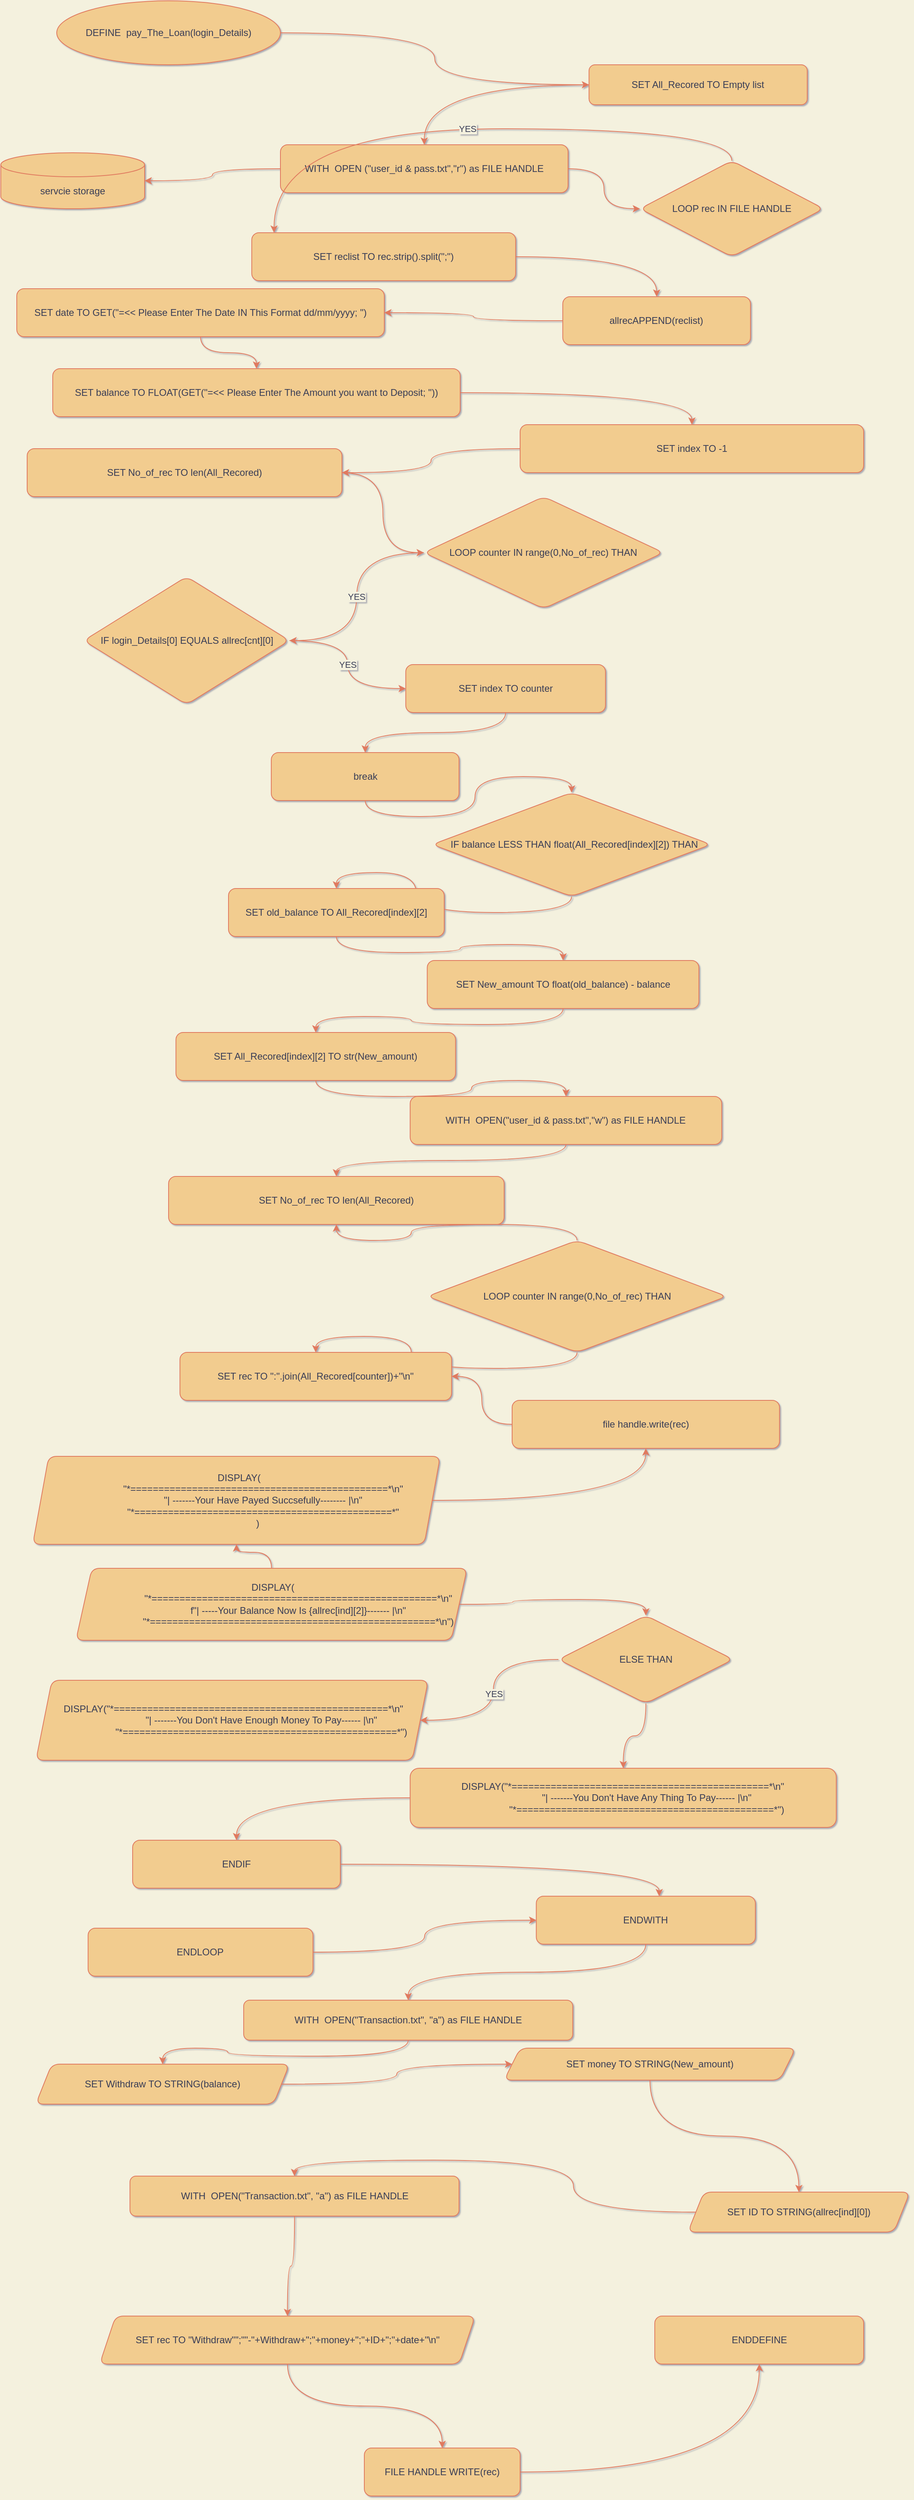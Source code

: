 <mxfile version="15.8.4" type="device"><diagram id="C5RBs43oDa-KdzZeNtuy" name="Page-1"><mxGraphModel dx="2595" dy="-33014" grid="1" gridSize="10" guides="1" tooltips="1" connect="1" arrows="1" fold="1" page="1" pageScale="1" pageWidth="1169" pageHeight="827" background="#F4F1DE" math="0" shadow="1"><root><mxCell id="WIyWlLk6GJQsqaUBKTNV-0"/><mxCell id="WIyWlLk6GJQsqaUBKTNV-1" parent="WIyWlLk6GJQsqaUBKTNV-0"/><mxCell id="_DGL2RDnUdpKShaB6nqp-0" style="edgeStyle=orthogonalEdgeStyle;orthogonalLoop=1;jettySize=auto;html=1;labelBackgroundColor=#F4F1DE;strokeColor=#E07A5F;fontColor=#393C56;curved=1;" edge="1" parent="WIyWlLk6GJQsqaUBKTNV-1" source="_DGL2RDnUdpKShaB6nqp-51" target="_DGL2RDnUdpKShaB6nqp-2"><mxGeometry relative="1" as="geometry"><mxPoint x="286" y="34060" as="sourcePoint"/></mxGeometry></mxCell><mxCell id="_DGL2RDnUdpKShaB6nqp-1" style="edgeStyle=orthogonalEdgeStyle;orthogonalLoop=1;jettySize=auto;html=1;labelBackgroundColor=#F4F1DE;strokeColor=#E07A5F;fontColor=#393C56;curved=1;" edge="1" parent="WIyWlLk6GJQsqaUBKTNV-1" source="_DGL2RDnUdpKShaB6nqp-2" target="_DGL2RDnUdpKShaB6nqp-5"><mxGeometry relative="1" as="geometry"/></mxCell><mxCell id="_DGL2RDnUdpKShaB6nqp-2" value="SET All_Recored TO Empty list" style="whiteSpace=wrap;html=1;fillColor=#F2CC8F;strokeColor=#E07A5F;fontColor=#393C56;rounded=1;" vertex="1" parent="WIyWlLk6GJQsqaUBKTNV-1"><mxGeometry x="752.25" y="34880" width="273.12" height="50" as="geometry"/></mxCell><mxCell id="_DGL2RDnUdpKShaB6nqp-3" style="edgeStyle=orthogonalEdgeStyle;orthogonalLoop=1;jettySize=auto;html=1;labelBackgroundColor=#F4F1DE;strokeColor=#E07A5F;fontColor=#393C56;curved=1;" edge="1" parent="WIyWlLk6GJQsqaUBKTNV-1" source="_DGL2RDnUdpKShaB6nqp-5" target="_DGL2RDnUdpKShaB6nqp-12"><mxGeometry relative="1" as="geometry"/></mxCell><mxCell id="_DGL2RDnUdpKShaB6nqp-4" style="edgeStyle=orthogonalEdgeStyle;orthogonalLoop=1;jettySize=auto;html=1;labelBackgroundColor=#F4F1DE;strokeColor=#E07A5F;fontColor=#393C56;curved=1;" edge="1" parent="WIyWlLk6GJQsqaUBKTNV-1" source="_DGL2RDnUdpKShaB6nqp-5" target="_DGL2RDnUdpKShaB6nqp-7"><mxGeometry relative="1" as="geometry"/></mxCell><mxCell id="_DGL2RDnUdpKShaB6nqp-5" value="WITH&amp;nbsp; OPEN (&quot;user_id &amp;amp; pass.txt&quot;,&quot;r&quot;) as FILE HANDLE" style="whiteSpace=wrap;html=1;fillColor=#F2CC8F;strokeColor=#E07A5F;fontColor=#393C56;rounded=1;" vertex="1" parent="WIyWlLk6GJQsqaUBKTNV-1"><mxGeometry x="366" y="34980" width="360" height="60" as="geometry"/></mxCell><mxCell id="_DGL2RDnUdpKShaB6nqp-6" value="YES" style="edgeStyle=orthogonalEdgeStyle;orthogonalLoop=1;jettySize=auto;html=1;labelBackgroundColor=#F4F1DE;strokeColor=#E07A5F;fontColor=#393C56;curved=1;" edge="1" parent="WIyWlLk6GJQsqaUBKTNV-1" source="_DGL2RDnUdpKShaB6nqp-7" target="_DGL2RDnUdpKShaB6nqp-9"><mxGeometry relative="1" as="geometry"><Array as="points"><mxPoint x="358" y="34960"/></Array></mxGeometry></mxCell><mxCell id="_DGL2RDnUdpKShaB6nqp-7" value="LOOP rec IN FILE HANDLE" style="rhombus;whiteSpace=wrap;html=1;fillColor=#F2CC8F;strokeColor=#E07A5F;fontColor=#393C56;rounded=1;" vertex="1" parent="WIyWlLk6GJQsqaUBKTNV-1"><mxGeometry x="816" y="35000" width="230" height="120" as="geometry"/></mxCell><mxCell id="_DGL2RDnUdpKShaB6nqp-8" style="edgeStyle=orthogonalEdgeStyle;orthogonalLoop=1;jettySize=auto;html=1;labelBackgroundColor=#F4F1DE;strokeColor=#E07A5F;fontColor=#393C56;curved=1;" edge="1" parent="WIyWlLk6GJQsqaUBKTNV-1" source="_DGL2RDnUdpKShaB6nqp-9" target="_DGL2RDnUdpKShaB6nqp-11"><mxGeometry relative="1" as="geometry"/></mxCell><mxCell id="_DGL2RDnUdpKShaB6nqp-9" value="SET reclist TO rec.strip().split(&quot;;&quot;)" style="whiteSpace=wrap;html=1;fillColor=#F2CC8F;strokeColor=#E07A5F;fontColor=#393C56;rounded=1;" vertex="1" parent="WIyWlLk6GJQsqaUBKTNV-1"><mxGeometry x="330.11" y="35090" width="330.32" height="60" as="geometry"/></mxCell><mxCell id="_DGL2RDnUdpKShaB6nqp-10" style="edgeStyle=orthogonalEdgeStyle;orthogonalLoop=1;jettySize=auto;html=1;labelBackgroundColor=#F4F1DE;strokeColor=#E07A5F;fontColor=#393C56;curved=1;" edge="1" parent="WIyWlLk6GJQsqaUBKTNV-1" source="_DGL2RDnUdpKShaB6nqp-11" target="_DGL2RDnUdpKShaB6nqp-62"><mxGeometry relative="1" as="geometry"/></mxCell><mxCell id="_DGL2RDnUdpKShaB6nqp-11" value="allrecAPPEND(reclist)" style="whiteSpace=wrap;html=1;fillColor=#F2CC8F;strokeColor=#E07A5F;fontColor=#393C56;rounded=1;" vertex="1" parent="WIyWlLk6GJQsqaUBKTNV-1"><mxGeometry x="719.37" y="35170" width="235" height="60" as="geometry"/></mxCell><mxCell id="_DGL2RDnUdpKShaB6nqp-12" value="servcie storage" style="shape=cylinder3;whiteSpace=wrap;html=1;boundedLbl=1;backgroundOutline=1;size=15;fillColor=#F2CC8F;strokeColor=#E07A5F;fontColor=#393C56;rounded=1;" vertex="1" parent="WIyWlLk6GJQsqaUBKTNV-1"><mxGeometry x="16" y="34990" width="180" height="70" as="geometry"/></mxCell><mxCell id="_DGL2RDnUdpKShaB6nqp-13" style="edgeStyle=orthogonalEdgeStyle;orthogonalLoop=1;jettySize=auto;html=1;labelBackgroundColor=#F4F1DE;strokeColor=#E07A5F;fontColor=#393C56;curved=1;" edge="1" parent="WIyWlLk6GJQsqaUBKTNV-1" source="_DGL2RDnUdpKShaB6nqp-14" target="_DGL2RDnUdpKShaB6nqp-16"><mxGeometry relative="1" as="geometry"/></mxCell><mxCell id="_DGL2RDnUdpKShaB6nqp-14" value="SET balance TO FLOAT(GET(&quot;=&amp;lt;&amp;lt; Please Enter The Amount you want to Deposit; &quot;))" style="whiteSpace=wrap;html=1;fillColor=#F2CC8F;strokeColor=#E07A5F;fontColor=#393C56;rounded=1;" vertex="1" parent="WIyWlLk6GJQsqaUBKTNV-1"><mxGeometry x="81" y="35260" width="510" height="60" as="geometry"/></mxCell><mxCell id="_DGL2RDnUdpKShaB6nqp-15" style="edgeStyle=orthogonalEdgeStyle;orthogonalLoop=1;jettySize=auto;html=1;labelBackgroundColor=#F4F1DE;strokeColor=#E07A5F;fontColor=#393C56;curved=1;" edge="1" parent="WIyWlLk6GJQsqaUBKTNV-1" source="_DGL2RDnUdpKShaB6nqp-16" target="_DGL2RDnUdpKShaB6nqp-18"><mxGeometry relative="1" as="geometry"/></mxCell><mxCell id="_DGL2RDnUdpKShaB6nqp-16" value="SET index TO -1" style="whiteSpace=wrap;html=1;fillColor=#F2CC8F;strokeColor=#E07A5F;fontColor=#393C56;rounded=1;" vertex="1" parent="WIyWlLk6GJQsqaUBKTNV-1"><mxGeometry x="666" y="35330" width="430" height="60" as="geometry"/></mxCell><mxCell id="_DGL2RDnUdpKShaB6nqp-17" style="edgeStyle=orthogonalEdgeStyle;orthogonalLoop=1;jettySize=auto;html=1;labelBackgroundColor=#F4F1DE;strokeColor=#E07A5F;fontColor=#393C56;curved=1;" edge="1" parent="WIyWlLk6GJQsqaUBKTNV-1" source="_DGL2RDnUdpKShaB6nqp-18" target="_DGL2RDnUdpKShaB6nqp-20"><mxGeometry relative="1" as="geometry"/></mxCell><mxCell id="_DGL2RDnUdpKShaB6nqp-18" value="SET No_of_rec TO len(All_Recored)" style="whiteSpace=wrap;html=1;fillColor=#F2CC8F;strokeColor=#E07A5F;fontColor=#393C56;rounded=1;" vertex="1" parent="WIyWlLk6GJQsqaUBKTNV-1"><mxGeometry x="48.99" y="35360" width="394.02" height="60" as="geometry"/></mxCell><mxCell id="_DGL2RDnUdpKShaB6nqp-19" value="YES" style="edgeStyle=orthogonalEdgeStyle;orthogonalLoop=1;jettySize=auto;html=1;labelBackgroundColor=#F4F1DE;strokeColor=#E07A5F;fontColor=#393C56;curved=1;" edge="1" parent="WIyWlLk6GJQsqaUBKTNV-1" source="_DGL2RDnUdpKShaB6nqp-20" target="_DGL2RDnUdpKShaB6nqp-22"><mxGeometry relative="1" as="geometry"/></mxCell><mxCell id="_DGL2RDnUdpKShaB6nqp-20" value="LOOP counter IN range(0,No_of_rec) THAN" style="rhombus;whiteSpace=wrap;html=1;fillColor=#F2CC8F;strokeColor=#E07A5F;fontColor=#393C56;rounded=1;" vertex="1" parent="WIyWlLk6GJQsqaUBKTNV-1"><mxGeometry x="545.47" y="35420" width="300" height="140" as="geometry"/></mxCell><mxCell id="_DGL2RDnUdpKShaB6nqp-21" value="YES" style="edgeStyle=orthogonalEdgeStyle;orthogonalLoop=1;jettySize=auto;html=1;labelBackgroundColor=#F4F1DE;strokeColor=#E07A5F;fontColor=#393C56;curved=1;" edge="1" parent="WIyWlLk6GJQsqaUBKTNV-1" source="_DGL2RDnUdpKShaB6nqp-22" target="_DGL2RDnUdpKShaB6nqp-26"><mxGeometry relative="1" as="geometry"/></mxCell><mxCell id="_DGL2RDnUdpKShaB6nqp-22" value="IF login_Details[0] EQUALS allrec[cnt][0]" style="rhombus;whiteSpace=wrap;html=1;fillColor=#F2CC8F;strokeColor=#E07A5F;fontColor=#393C56;rounded=1;" vertex="1" parent="WIyWlLk6GJQsqaUBKTNV-1"><mxGeometry x="119.76" y="35520" width="257.5" height="160" as="geometry"/></mxCell><mxCell id="_DGL2RDnUdpKShaB6nqp-23" style="edgeStyle=orthogonalEdgeStyle;orthogonalLoop=1;jettySize=auto;html=1;labelBackgroundColor=#F4F1DE;strokeColor=#E07A5F;fontColor=#393C56;curved=1;" edge="1" parent="WIyWlLk6GJQsqaUBKTNV-1" source="_DGL2RDnUdpKShaB6nqp-24" target="_DGL2RDnUdpKShaB6nqp-28"><mxGeometry relative="1" as="geometry"/></mxCell><mxCell id="_DGL2RDnUdpKShaB6nqp-24" value="break" style="whiteSpace=wrap;html=1;fillColor=#F2CC8F;strokeColor=#E07A5F;fontColor=#393C56;rounded=1;" vertex="1" parent="WIyWlLk6GJQsqaUBKTNV-1"><mxGeometry x="354.55" y="35740" width="234.99" height="60" as="geometry"/></mxCell><mxCell id="_DGL2RDnUdpKShaB6nqp-25" style="edgeStyle=orthogonalEdgeStyle;orthogonalLoop=1;jettySize=auto;html=1;labelBackgroundColor=#F4F1DE;strokeColor=#E07A5F;fontColor=#393C56;curved=1;" edge="1" parent="WIyWlLk6GJQsqaUBKTNV-1" source="_DGL2RDnUdpKShaB6nqp-26" target="_DGL2RDnUdpKShaB6nqp-24"><mxGeometry relative="1" as="geometry"/></mxCell><mxCell id="_DGL2RDnUdpKShaB6nqp-26" value="SET index TO counter" style="whiteSpace=wrap;html=1;fillColor=#F2CC8F;strokeColor=#E07A5F;fontColor=#393C56;rounded=1;" vertex="1" parent="WIyWlLk6GJQsqaUBKTNV-1"><mxGeometry x="522.88" y="35630" width="250" height="60" as="geometry"/></mxCell><mxCell id="_DGL2RDnUdpKShaB6nqp-27" value="YES" style="edgeStyle=orthogonalEdgeStyle;orthogonalLoop=1;jettySize=auto;html=1;labelBackgroundColor=#F4F1DE;strokeColor=#E07A5F;fontColor=#393C56;curved=1;" edge="1" parent="WIyWlLk6GJQsqaUBKTNV-1" source="_DGL2RDnUdpKShaB6nqp-28" target="_DGL2RDnUdpKShaB6nqp-30"><mxGeometry relative="1" as="geometry"/></mxCell><mxCell id="_DGL2RDnUdpKShaB6nqp-28" value="&amp;nbsp; IF balance LESS THAN float(All_Recored[index][2]) THAN" style="rhombus;whiteSpace=wrap;html=1;fillColor=#F2CC8F;strokeColor=#E07A5F;fontColor=#393C56;rounded=1;" vertex="1" parent="WIyWlLk6GJQsqaUBKTNV-1"><mxGeometry x="556" y="35790" width="348.91" height="130" as="geometry"/></mxCell><mxCell id="_DGL2RDnUdpKShaB6nqp-29" style="edgeStyle=orthogonalEdgeStyle;orthogonalLoop=1;jettySize=auto;html=1;labelBackgroundColor=#F4F1DE;strokeColor=#E07A5F;fontColor=#393C56;curved=1;" edge="1" parent="WIyWlLk6GJQsqaUBKTNV-1" source="_DGL2RDnUdpKShaB6nqp-30" target="_DGL2RDnUdpKShaB6nqp-34"><mxGeometry relative="1" as="geometry"/></mxCell><mxCell id="_DGL2RDnUdpKShaB6nqp-30" value="SET old_balance TO All_Recored[index][2]" style="whiteSpace=wrap;html=1;fillColor=#F2CC8F;strokeColor=#E07A5F;fontColor=#393C56;rounded=1;" vertex="1" parent="WIyWlLk6GJQsqaUBKTNV-1"><mxGeometry x="301" y="35910" width="270" height="60" as="geometry"/></mxCell><mxCell id="_DGL2RDnUdpKShaB6nqp-31" style="edgeStyle=orthogonalEdgeStyle;orthogonalLoop=1;jettySize=auto;html=1;fontSize=9;labelBackgroundColor=#F4F1DE;strokeColor=#E07A5F;fontColor=#393C56;curved=1;" edge="1" parent="WIyWlLk6GJQsqaUBKTNV-1" source="_DGL2RDnUdpKShaB6nqp-32" target="_DGL2RDnUdpKShaB6nqp-36"><mxGeometry relative="1" as="geometry"/></mxCell><mxCell id="_DGL2RDnUdpKShaB6nqp-32" value="SET All_Recored[index][2] TO str(New_amount)" style="whiteSpace=wrap;html=1;fillColor=#F2CC8F;strokeColor=#E07A5F;fontColor=#393C56;rounded=1;" vertex="1" parent="WIyWlLk6GJQsqaUBKTNV-1"><mxGeometry x="235.22" y="36090" width="350" height="60" as="geometry"/></mxCell><mxCell id="_DGL2RDnUdpKShaB6nqp-33" style="edgeStyle=orthogonalEdgeStyle;orthogonalLoop=1;jettySize=auto;html=1;labelBackgroundColor=#F4F1DE;strokeColor=#E07A5F;fontColor=#393C56;curved=1;" edge="1" parent="WIyWlLk6GJQsqaUBKTNV-1" source="_DGL2RDnUdpKShaB6nqp-34" target="_DGL2RDnUdpKShaB6nqp-32"><mxGeometry relative="1" as="geometry"/></mxCell><mxCell id="_DGL2RDnUdpKShaB6nqp-34" value="SET New_amount TO float(old_balance) - balance" style="whiteSpace=wrap;html=1;fillColor=#F2CC8F;strokeColor=#E07A5F;fontColor=#393C56;rounded=1;" vertex="1" parent="WIyWlLk6GJQsqaUBKTNV-1"><mxGeometry x="549.76" y="36000" width="340" height="60" as="geometry"/></mxCell><mxCell id="_DGL2RDnUdpKShaB6nqp-35" style="edgeStyle=orthogonalEdgeStyle;orthogonalLoop=1;jettySize=auto;html=1;fontSize=9;labelBackgroundColor=#F4F1DE;strokeColor=#E07A5F;fontColor=#393C56;curved=1;" edge="1" parent="WIyWlLk6GJQsqaUBKTNV-1" source="_DGL2RDnUdpKShaB6nqp-36" target="_DGL2RDnUdpKShaB6nqp-37"><mxGeometry relative="1" as="geometry"/></mxCell><mxCell id="_DGL2RDnUdpKShaB6nqp-36" value="WITH&amp;nbsp; OPEN(&quot;user_id &amp;amp; pass.txt&quot;,&quot;w&quot;) as FILE HANDLE" style="whiteSpace=wrap;html=1;fillColor=#F2CC8F;strokeColor=#E07A5F;fontColor=#393C56;rounded=1;" vertex="1" parent="WIyWlLk6GJQsqaUBKTNV-1"><mxGeometry x="528.35" y="36170" width="390" height="60" as="geometry"/></mxCell><mxCell id="_DGL2RDnUdpKShaB6nqp-37" value="SET No_of_rec TO len(All_Recored)" style="whiteSpace=wrap;html=1;fillColor=#F2CC8F;strokeColor=#E07A5F;fontColor=#393C56;rounded=1;" vertex="1" parent="WIyWlLk6GJQsqaUBKTNV-1"><mxGeometry x="226" y="36270" width="420" height="60" as="geometry"/></mxCell><mxCell id="_DGL2RDnUdpKShaB6nqp-38" style="edgeStyle=orthogonalEdgeStyle;orthogonalLoop=1;jettySize=auto;html=1;labelBackgroundColor=#F4F1DE;strokeColor=#E07A5F;fontColor=#393C56;curved=1;" edge="1" parent="WIyWlLk6GJQsqaUBKTNV-1" source="_DGL2RDnUdpKShaB6nqp-40" target="_DGL2RDnUdpKShaB6nqp-37"><mxGeometry relative="1" as="geometry"/></mxCell><mxCell id="_DGL2RDnUdpKShaB6nqp-39" value="YES" style="edgeStyle=orthogonalEdgeStyle;orthogonalLoop=1;jettySize=auto;html=1;fontSize=9;labelBackgroundColor=#F4F1DE;strokeColor=#E07A5F;fontColor=#393C56;curved=1;" edge="1" parent="WIyWlLk6GJQsqaUBKTNV-1" source="_DGL2RDnUdpKShaB6nqp-40" target="_DGL2RDnUdpKShaB6nqp-41"><mxGeometry relative="1" as="geometry"/></mxCell><mxCell id="_DGL2RDnUdpKShaB6nqp-40" value="LOOP counter IN range(0,No_of_rec) THAN" style="rhombus;whiteSpace=wrap;html=1;fillColor=#F2CC8F;strokeColor=#E07A5F;fontColor=#393C56;rounded=1;" vertex="1" parent="WIyWlLk6GJQsqaUBKTNV-1"><mxGeometry x="549.76" y="36350" width="375" height="140" as="geometry"/></mxCell><mxCell id="_DGL2RDnUdpKShaB6nqp-41" value="SET rec TO &quot;:&quot;.join(All_Recored[counter])+&quot;\n&quot;" style="whiteSpace=wrap;html=1;fillColor=#F2CC8F;strokeColor=#E07A5F;fontColor=#393C56;rounded=1;" vertex="1" parent="WIyWlLk6GJQsqaUBKTNV-1"><mxGeometry x="240.22" y="36490" width="340" height="60" as="geometry"/></mxCell><mxCell id="_DGL2RDnUdpKShaB6nqp-42" style="edgeStyle=orthogonalEdgeStyle;orthogonalLoop=1;jettySize=auto;html=1;labelBackgroundColor=#F4F1DE;strokeColor=#E07A5F;fontColor=#393C56;curved=1;" edge="1" parent="WIyWlLk6GJQsqaUBKTNV-1" source="_DGL2RDnUdpKShaB6nqp-43" target="_DGL2RDnUdpKShaB6nqp-41"><mxGeometry relative="1" as="geometry"/></mxCell><mxCell id="_DGL2RDnUdpKShaB6nqp-43" value="file handle.write(rec)" style="whiteSpace=wrap;html=1;fillColor=#F2CC8F;strokeColor=#E07A5F;fontColor=#393C56;rounded=1;" vertex="1" parent="WIyWlLk6GJQsqaUBKTNV-1"><mxGeometry x="656" y="36550" width="334.7" height="60" as="geometry"/></mxCell><mxCell id="_DGL2RDnUdpKShaB6nqp-44" style="edgeStyle=orthogonalEdgeStyle;orthogonalLoop=1;jettySize=auto;html=1;entryX=0.5;entryY=0;entryDx=0;entryDy=0;labelBackgroundColor=#F4F1DE;strokeColor=#E07A5F;fontColor=#393C56;curved=1;" edge="1" parent="WIyWlLk6GJQsqaUBKTNV-1" source="_DGL2RDnUdpKShaB6nqp-46" target="_DGL2RDnUdpKShaB6nqp-50"><mxGeometry relative="1" as="geometry"/></mxCell><mxCell id="_DGL2RDnUdpKShaB6nqp-45" style="edgeStyle=orthogonalEdgeStyle;orthogonalLoop=1;jettySize=auto;html=1;entryX=0.5;entryY=1;entryDx=0;entryDy=0;labelBackgroundColor=#F4F1DE;strokeColor=#E07A5F;fontColor=#393C56;curved=1;" edge="1" parent="WIyWlLk6GJQsqaUBKTNV-1" source="_DGL2RDnUdpKShaB6nqp-46" target="_DGL2RDnUdpKShaB6nqp-48"><mxGeometry relative="1" as="geometry"/></mxCell><mxCell id="_DGL2RDnUdpKShaB6nqp-46" value="&lt;div&gt;&amp;nbsp;DISPLAY(&lt;/div&gt;&lt;div&gt;&amp;nbsp; &amp;nbsp; &amp;nbsp; &amp;nbsp; &amp;nbsp; &amp;nbsp; &amp;nbsp; &amp;nbsp; &amp;nbsp; &amp;nbsp; &quot;*===================================================*\n&quot;&lt;/div&gt;&lt;div&gt;&amp;nbsp; &amp;nbsp; &amp;nbsp; &amp;nbsp; &amp;nbsp; &amp;nbsp; &amp;nbsp; &amp;nbsp; &amp;nbsp; &amp;nbsp; f&quot;| -----Your Balance Now Is {allrec[ind][2]}------- |\n&quot;&lt;/div&gt;&lt;div&gt;&amp;nbsp; &amp;nbsp; &amp;nbsp; &amp;nbsp; &amp;nbsp; &amp;nbsp; &amp;nbsp; &amp;nbsp; &amp;nbsp; &amp;nbsp; &quot;*===================================================*\n&quot;)&lt;/div&gt;" style="shape=parallelogram;perimeter=parallelogramPerimeter;whiteSpace=wrap;html=1;fixedSize=1;fillColor=#F2CC8F;strokeColor=#E07A5F;fontColor=#393C56;rounded=1;" vertex="1" parent="WIyWlLk6GJQsqaUBKTNV-1"><mxGeometry x="110" y="36760" width="489.75" height="90" as="geometry"/></mxCell><mxCell id="_DGL2RDnUdpKShaB6nqp-47" style="edgeStyle=orthogonalEdgeStyle;orthogonalLoop=1;jettySize=auto;html=1;labelBackgroundColor=#F4F1DE;strokeColor=#E07A5F;fontColor=#393C56;curved=1;" edge="1" parent="WIyWlLk6GJQsqaUBKTNV-1" source="_DGL2RDnUdpKShaB6nqp-48" target="_DGL2RDnUdpKShaB6nqp-43"><mxGeometry relative="1" as="geometry"/></mxCell><mxCell id="_DGL2RDnUdpKShaB6nqp-48" value="&lt;div&gt;&amp;nbsp; DISPLAY(&lt;/div&gt;&lt;div&gt;&amp;nbsp; &amp;nbsp; &amp;nbsp; &amp;nbsp; &amp;nbsp; &amp;nbsp; &amp;nbsp; &amp;nbsp; &amp;nbsp; &amp;nbsp; &quot;*==============================================*\n&quot;&lt;/div&gt;&lt;div&gt;&amp;nbsp; &amp;nbsp; &amp;nbsp; &amp;nbsp; &amp;nbsp; &amp;nbsp; &amp;nbsp; &amp;nbsp; &amp;nbsp; &amp;nbsp; &quot;| -------Your Have Payed Succsefully-------- |\n&quot;&lt;/div&gt;&lt;div&gt;&amp;nbsp; &amp;nbsp; &amp;nbsp; &amp;nbsp; &amp;nbsp; &amp;nbsp; &amp;nbsp; &amp;nbsp; &amp;nbsp; &amp;nbsp; &quot;*==============================================*&quot;&lt;/div&gt;&lt;div&gt;&amp;nbsp; &amp;nbsp; &amp;nbsp; &amp;nbsp; &amp;nbsp; &amp;nbsp; &amp;nbsp; &amp;nbsp; )&lt;/div&gt;" style="shape=parallelogram;perimeter=parallelogramPerimeter;whiteSpace=wrap;html=1;fixedSize=1;fillColor=#F2CC8F;strokeColor=#E07A5F;fontColor=#393C56;rounded=1;" vertex="1" parent="WIyWlLk6GJQsqaUBKTNV-1"><mxGeometry x="56" y="36620" width="510" height="110" as="geometry"/></mxCell><mxCell id="_DGL2RDnUdpKShaB6nqp-49" value="YES" style="edgeStyle=orthogonalEdgeStyle;orthogonalLoop=1;jettySize=auto;html=1;labelBackgroundColor=#F4F1DE;strokeColor=#E07A5F;fontColor=#393C56;curved=1;" edge="1" parent="WIyWlLk6GJQsqaUBKTNV-1" source="_DGL2RDnUdpKShaB6nqp-50" target="_DGL2RDnUdpKShaB6nqp-53"><mxGeometry relative="1" as="geometry"/></mxCell><mxCell id="_DGL2RDnUdpKShaB6nqp-80" value="" style="edgeStyle=orthogonalEdgeStyle;sketch=0;orthogonalLoop=1;jettySize=auto;html=1;fontColor=#393C56;strokeColor=#E07A5F;fillColor=#F2CC8F;curved=1;" edge="1" parent="WIyWlLk6GJQsqaUBKTNV-1" source="_DGL2RDnUdpKShaB6nqp-50" target="_DGL2RDnUdpKShaB6nqp-79"><mxGeometry relative="1" as="geometry"/></mxCell><mxCell id="_DGL2RDnUdpKShaB6nqp-50" value="ELSE THAN" style="rhombus;whiteSpace=wrap;html=1;fillColor=#F2CC8F;strokeColor=#E07A5F;fontColor=#393C56;rounded=1;" vertex="1" parent="WIyWlLk6GJQsqaUBKTNV-1"><mxGeometry x="713.98" y="36819" width="218.75" height="110" as="geometry"/></mxCell><mxCell id="_DGL2RDnUdpKShaB6nqp-51" value="DEFINE&amp;nbsp; pay_The_Loan(login_Details)" style="ellipse;whiteSpace=wrap;html=1;shadow=0;fillColor=#F2CC8F;strokeColor=#E07A5F;fontColor=#393C56;rounded=1;" vertex="1" parent="WIyWlLk6GJQsqaUBKTNV-1"><mxGeometry x="86" y="34800" width="280" height="80" as="geometry"/></mxCell><mxCell id="_DGL2RDnUdpKShaB6nqp-53" value="&lt;div&gt;&amp;nbsp;DISPLAY(&quot;*=================================================*\n&quot;&lt;/div&gt;&lt;div&gt;&amp;nbsp; &amp;nbsp; &amp;nbsp; &amp;nbsp; &amp;nbsp; &amp;nbsp; &amp;nbsp; &amp;nbsp; &amp;nbsp; &amp;nbsp; &amp;nbsp; &quot;| -------You Don't Have Enough Money To Pay------ |\n&quot;&lt;/div&gt;&lt;div&gt;&amp;nbsp; &amp;nbsp; &amp;nbsp; &amp;nbsp; &amp;nbsp; &amp;nbsp; &amp;nbsp; &amp;nbsp; &amp;nbsp; &amp;nbsp; &amp;nbsp; &quot;*=================================================*&quot;)&lt;/div&gt;" style="shape=parallelogram;perimeter=parallelogramPerimeter;whiteSpace=wrap;html=1;fixedSize=1;fillColor=#F2CC8F;strokeColor=#E07A5F;fontColor=#393C56;rounded=1;" vertex="1" parent="WIyWlLk6GJQsqaUBKTNV-1"><mxGeometry x="60" y="36900" width="491" height="100" as="geometry"/></mxCell><mxCell id="_DGL2RDnUdpKShaB6nqp-54" style="edgeStyle=orthogonalEdgeStyle;orthogonalLoop=1;jettySize=auto;html=1;labelBackgroundColor=#F4F1DE;strokeColor=#E07A5F;fontColor=#393C56;curved=1;" edge="1" parent="WIyWlLk6GJQsqaUBKTNV-1" source="_DGL2RDnUdpKShaB6nqp-55" target="_DGL2RDnUdpKShaB6nqp-57"><mxGeometry relative="1" as="geometry"/></mxCell><mxCell id="_DGL2RDnUdpKShaB6nqp-55" value="ENDLOOP" style="whiteSpace=wrap;html=1;fillColor=#F2CC8F;strokeColor=#E07A5F;fontColor=#393C56;rounded=1;" vertex="1" parent="WIyWlLk6GJQsqaUBKTNV-1"><mxGeometry x="125.27" y="37210" width="281.45" height="60" as="geometry"/></mxCell><mxCell id="_DGL2RDnUdpKShaB6nqp-56" style="edgeStyle=orthogonalEdgeStyle;orthogonalLoop=1;jettySize=auto;html=1;labelBackgroundColor=#F4F1DE;strokeColor=#E07A5F;fontColor=#393C56;curved=1;" edge="1" parent="WIyWlLk6GJQsqaUBKTNV-1" source="_DGL2RDnUdpKShaB6nqp-57" target="_DGL2RDnUdpKShaB6nqp-64"><mxGeometry relative="1" as="geometry"/></mxCell><mxCell id="_DGL2RDnUdpKShaB6nqp-57" value="ENDWITH" style="whiteSpace=wrap;html=1;fillColor=#F2CC8F;strokeColor=#E07A5F;fontColor=#393C56;rounded=1;" vertex="1" parent="WIyWlLk6GJQsqaUBKTNV-1"><mxGeometry x="686.24" y="37170" width="274.22" height="60" as="geometry"/></mxCell><mxCell id="_DGL2RDnUdpKShaB6nqp-78" style="edgeStyle=orthogonalEdgeStyle;sketch=0;orthogonalLoop=1;jettySize=auto;html=1;entryX=0.561;entryY=0;entryDx=0;entryDy=0;entryPerimeter=0;fontColor=#393C56;strokeColor=#E07A5F;fillColor=#F2CC8F;curved=1;" edge="1" parent="WIyWlLk6GJQsqaUBKTNV-1" source="_DGL2RDnUdpKShaB6nqp-59" target="_DGL2RDnUdpKShaB6nqp-57"><mxGeometry relative="1" as="geometry"/></mxCell><mxCell id="_DGL2RDnUdpKShaB6nqp-59" value="ENDIF" style="whiteSpace=wrap;html=1;fillColor=#F2CC8F;strokeColor=#E07A5F;fontColor=#393C56;rounded=1;" vertex="1" parent="WIyWlLk6GJQsqaUBKTNV-1"><mxGeometry x="181" y="37100" width="260" height="60" as="geometry"/></mxCell><mxCell id="_DGL2RDnUdpKShaB6nqp-60" value="ENDDEFINE" style="whiteSpace=wrap;html=1;fillColor=#F2CC8F;strokeColor=#E07A5F;fontColor=#393C56;rounded=1;" vertex="1" parent="WIyWlLk6GJQsqaUBKTNV-1"><mxGeometry x="834.55" y="37695" width="261.45" height="60" as="geometry"/></mxCell><mxCell id="_DGL2RDnUdpKShaB6nqp-61" style="edgeStyle=orthogonalEdgeStyle;orthogonalLoop=1;jettySize=auto;html=1;labelBackgroundColor=#F4F1DE;strokeColor=#E07A5F;fontColor=#393C56;curved=1;" edge="1" parent="WIyWlLk6GJQsqaUBKTNV-1" source="_DGL2RDnUdpKShaB6nqp-62" target="_DGL2RDnUdpKShaB6nqp-14"><mxGeometry relative="1" as="geometry"/></mxCell><mxCell id="_DGL2RDnUdpKShaB6nqp-62" value="SET date TO GET(&quot;=&amp;lt;&amp;lt; Please Enter The Date IN This Format dd/mm/yyyy; &quot;)" style="whiteSpace=wrap;html=1;shadow=0;fillColor=#F2CC8F;strokeColor=#E07A5F;fontColor=#393C56;rounded=1;" vertex="1" parent="WIyWlLk6GJQsqaUBKTNV-1"><mxGeometry x="36" y="35160" width="460" height="60" as="geometry"/></mxCell><mxCell id="_DGL2RDnUdpKShaB6nqp-63" value="" style="edgeStyle=orthogonalEdgeStyle;orthogonalLoop=1;jettySize=auto;html=1;labelBackgroundColor=#F4F1DE;strokeColor=#E07A5F;fontColor=#393C56;curved=1;" edge="1" parent="WIyWlLk6GJQsqaUBKTNV-1" source="_DGL2RDnUdpKShaB6nqp-64" target="_DGL2RDnUdpKShaB6nqp-66"><mxGeometry relative="1" as="geometry"/></mxCell><mxCell id="_DGL2RDnUdpKShaB6nqp-64" value="WITH&amp;nbsp; OPEN(&quot;Transaction.txt&quot;, &quot;a&quot;) as FILE HANDLE" style="whiteSpace=wrap;html=1;shadow=0;fillColor=#F2CC8F;strokeColor=#E07A5F;fontColor=#393C56;rounded=1;" vertex="1" parent="WIyWlLk6GJQsqaUBKTNV-1"><mxGeometry x="320" y="37300" width="411.88" height="50" as="geometry"/></mxCell><mxCell id="_DGL2RDnUdpKShaB6nqp-65" value="" style="edgeStyle=orthogonalEdgeStyle;orthogonalLoop=1;jettySize=auto;html=1;labelBackgroundColor=#F4F1DE;strokeColor=#E07A5F;fontColor=#393C56;curved=1;" edge="1" parent="WIyWlLk6GJQsqaUBKTNV-1" source="_DGL2RDnUdpKShaB6nqp-66" target="_DGL2RDnUdpKShaB6nqp-68"><mxGeometry relative="1" as="geometry"/></mxCell><mxCell id="_DGL2RDnUdpKShaB6nqp-66" value="SET Withdraw TO STRING(balance)" style="shape=parallelogram;perimeter=parallelogramPerimeter;whiteSpace=wrap;html=1;fixedSize=1;shadow=0;fillColor=#F2CC8F;strokeColor=#E07A5F;fontColor=#393C56;rounded=1;" vertex="1" parent="WIyWlLk6GJQsqaUBKTNV-1"><mxGeometry x="59.81" y="37380" width="317.45" height="50" as="geometry"/></mxCell><mxCell id="_DGL2RDnUdpKShaB6nqp-67" style="edgeStyle=orthogonalEdgeStyle;orthogonalLoop=1;jettySize=auto;html=1;labelBackgroundColor=#F4F1DE;strokeColor=#E07A5F;fontColor=#393C56;curved=1;" edge="1" parent="WIyWlLk6GJQsqaUBKTNV-1" source="_DGL2RDnUdpKShaB6nqp-68" target="_DGL2RDnUdpKShaB6nqp-70"><mxGeometry relative="1" as="geometry"/></mxCell><mxCell id="_DGL2RDnUdpKShaB6nqp-68" value="SET money TO STRING(New_amount)" style="shape=parallelogram;perimeter=parallelogramPerimeter;whiteSpace=wrap;html=1;fixedSize=1;shadow=0;fillColor=#F2CC8F;strokeColor=#E07A5F;fontColor=#393C56;rounded=1;" vertex="1" parent="WIyWlLk6GJQsqaUBKTNV-1"><mxGeometry x="646" y="37360" width="365" height="40" as="geometry"/></mxCell><mxCell id="_DGL2RDnUdpKShaB6nqp-69" style="edgeStyle=orthogonalEdgeStyle;orthogonalLoop=1;jettySize=auto;html=1;entryX=0.5;entryY=0;entryDx=0;entryDy=0;labelBackgroundColor=#F4F1DE;strokeColor=#E07A5F;fontColor=#393C56;curved=1;" edge="1" parent="WIyWlLk6GJQsqaUBKTNV-1" source="_DGL2RDnUdpKShaB6nqp-70" target="_DGL2RDnUdpKShaB6nqp-72"><mxGeometry relative="1" as="geometry"/></mxCell><mxCell id="_DGL2RDnUdpKShaB6nqp-70" value="SET ID TO STRING(allrec[ind][0])" style="shape=parallelogram;perimeter=parallelogramPerimeter;whiteSpace=wrap;html=1;fixedSize=1;shadow=0;fillColor=#F2CC8F;strokeColor=#E07A5F;fontColor=#393C56;rounded=1;" vertex="1" parent="WIyWlLk6GJQsqaUBKTNV-1"><mxGeometry x="876" y="37540" width="277.89" height="50" as="geometry"/></mxCell><mxCell id="_DGL2RDnUdpKShaB6nqp-71" value="" style="edgeStyle=orthogonalEdgeStyle;orthogonalLoop=1;jettySize=auto;html=1;labelBackgroundColor=#F4F1DE;strokeColor=#E07A5F;fontColor=#393C56;curved=1;" edge="1" parent="WIyWlLk6GJQsqaUBKTNV-1" source="_DGL2RDnUdpKShaB6nqp-72" target="_DGL2RDnUdpKShaB6nqp-74"><mxGeometry relative="1" as="geometry"/></mxCell><mxCell id="_DGL2RDnUdpKShaB6nqp-72" value="WITH&amp;nbsp; OPEN(&quot;Transaction.txt&quot;, &quot;a&quot;) as FILE HANDLE" style="whiteSpace=wrap;html=1;shadow=0;fillColor=#F2CC8F;strokeColor=#E07A5F;fontColor=#393C56;rounded=1;" vertex="1" parent="WIyWlLk6GJQsqaUBKTNV-1"><mxGeometry x="177.66" y="37520" width="411.88" height="50" as="geometry"/></mxCell><mxCell id="_DGL2RDnUdpKShaB6nqp-73" value="" style="edgeStyle=orthogonalEdgeStyle;orthogonalLoop=1;jettySize=auto;html=1;labelBackgroundColor=#F4F1DE;strokeColor=#E07A5F;fontColor=#393C56;curved=1;" edge="1" parent="WIyWlLk6GJQsqaUBKTNV-1" source="_DGL2RDnUdpKShaB6nqp-74" target="_DGL2RDnUdpKShaB6nqp-76"><mxGeometry relative="1" as="geometry"/></mxCell><mxCell id="_DGL2RDnUdpKShaB6nqp-74" value="SET rec TO &quot;Withdraw&quot;&quot;;&quot;&quot;-&quot;+Withdraw+&quot;;&quot;+money+&quot;;&quot;+ID+&quot;;&quot;+date+&quot;\n&quot;" style="shape=parallelogram;perimeter=parallelogramPerimeter;whiteSpace=wrap;html=1;fixedSize=1;shadow=0;fillColor=#F2CC8F;strokeColor=#E07A5F;fontColor=#393C56;rounded=1;" vertex="1" parent="WIyWlLk6GJQsqaUBKTNV-1"><mxGeometry x="139.75" y="37695" width="470" height="60" as="geometry"/></mxCell><mxCell id="_DGL2RDnUdpKShaB6nqp-75" style="edgeStyle=orthogonalEdgeStyle;orthogonalLoop=1;jettySize=auto;html=1;labelBackgroundColor=#F4F1DE;strokeColor=#E07A5F;fontColor=#393C56;curved=1;" edge="1" parent="WIyWlLk6GJQsqaUBKTNV-1" source="_DGL2RDnUdpKShaB6nqp-76" target="_DGL2RDnUdpKShaB6nqp-60"><mxGeometry relative="1" as="geometry"/></mxCell><mxCell id="_DGL2RDnUdpKShaB6nqp-76" value="FILE HANDLE WRITE(rec)" style="whiteSpace=wrap;html=1;shadow=0;fillColor=#F2CC8F;strokeColor=#E07A5F;fontColor=#393C56;rounded=1;" vertex="1" parent="WIyWlLk6GJQsqaUBKTNV-1"><mxGeometry x="471" y="37860" width="195" height="60" as="geometry"/></mxCell><mxCell id="_DGL2RDnUdpKShaB6nqp-81" style="edgeStyle=orthogonalEdgeStyle;sketch=0;orthogonalLoop=1;jettySize=auto;html=1;fontColor=#393C56;strokeColor=#E07A5F;fillColor=#F2CC8F;curved=1;" edge="1" parent="WIyWlLk6GJQsqaUBKTNV-1" source="_DGL2RDnUdpKShaB6nqp-79" target="_DGL2RDnUdpKShaB6nqp-59"><mxGeometry relative="1" as="geometry"/></mxCell><mxCell id="_DGL2RDnUdpKShaB6nqp-79" value="&lt;div&gt;DISPLAY(&quot;*==============================================*\n&quot;&lt;/div&gt;&lt;div&gt;&amp;nbsp; &amp;nbsp; &amp;nbsp; &amp;nbsp; &amp;nbsp; &amp;nbsp; &amp;nbsp; &amp;nbsp; &amp;nbsp; &quot;| -------You Don't Have Any Thing To Pay------ |\n&quot;&lt;/div&gt;&lt;div&gt;&amp;nbsp; &amp;nbsp; &amp;nbsp; &amp;nbsp; &amp;nbsp; &amp;nbsp; &amp;nbsp; &amp;nbsp; &amp;nbsp; &quot;*==============================================*&quot;)&lt;/div&gt;" style="whiteSpace=wrap;html=1;fontColor=#393C56;strokeColor=#E07A5F;fillColor=#F2CC8F;rounded=1;" vertex="1" parent="WIyWlLk6GJQsqaUBKTNV-1"><mxGeometry x="528.35" y="37010" width="533.36" height="74" as="geometry"/></mxCell></root></mxGraphModel></diagram></mxfile>